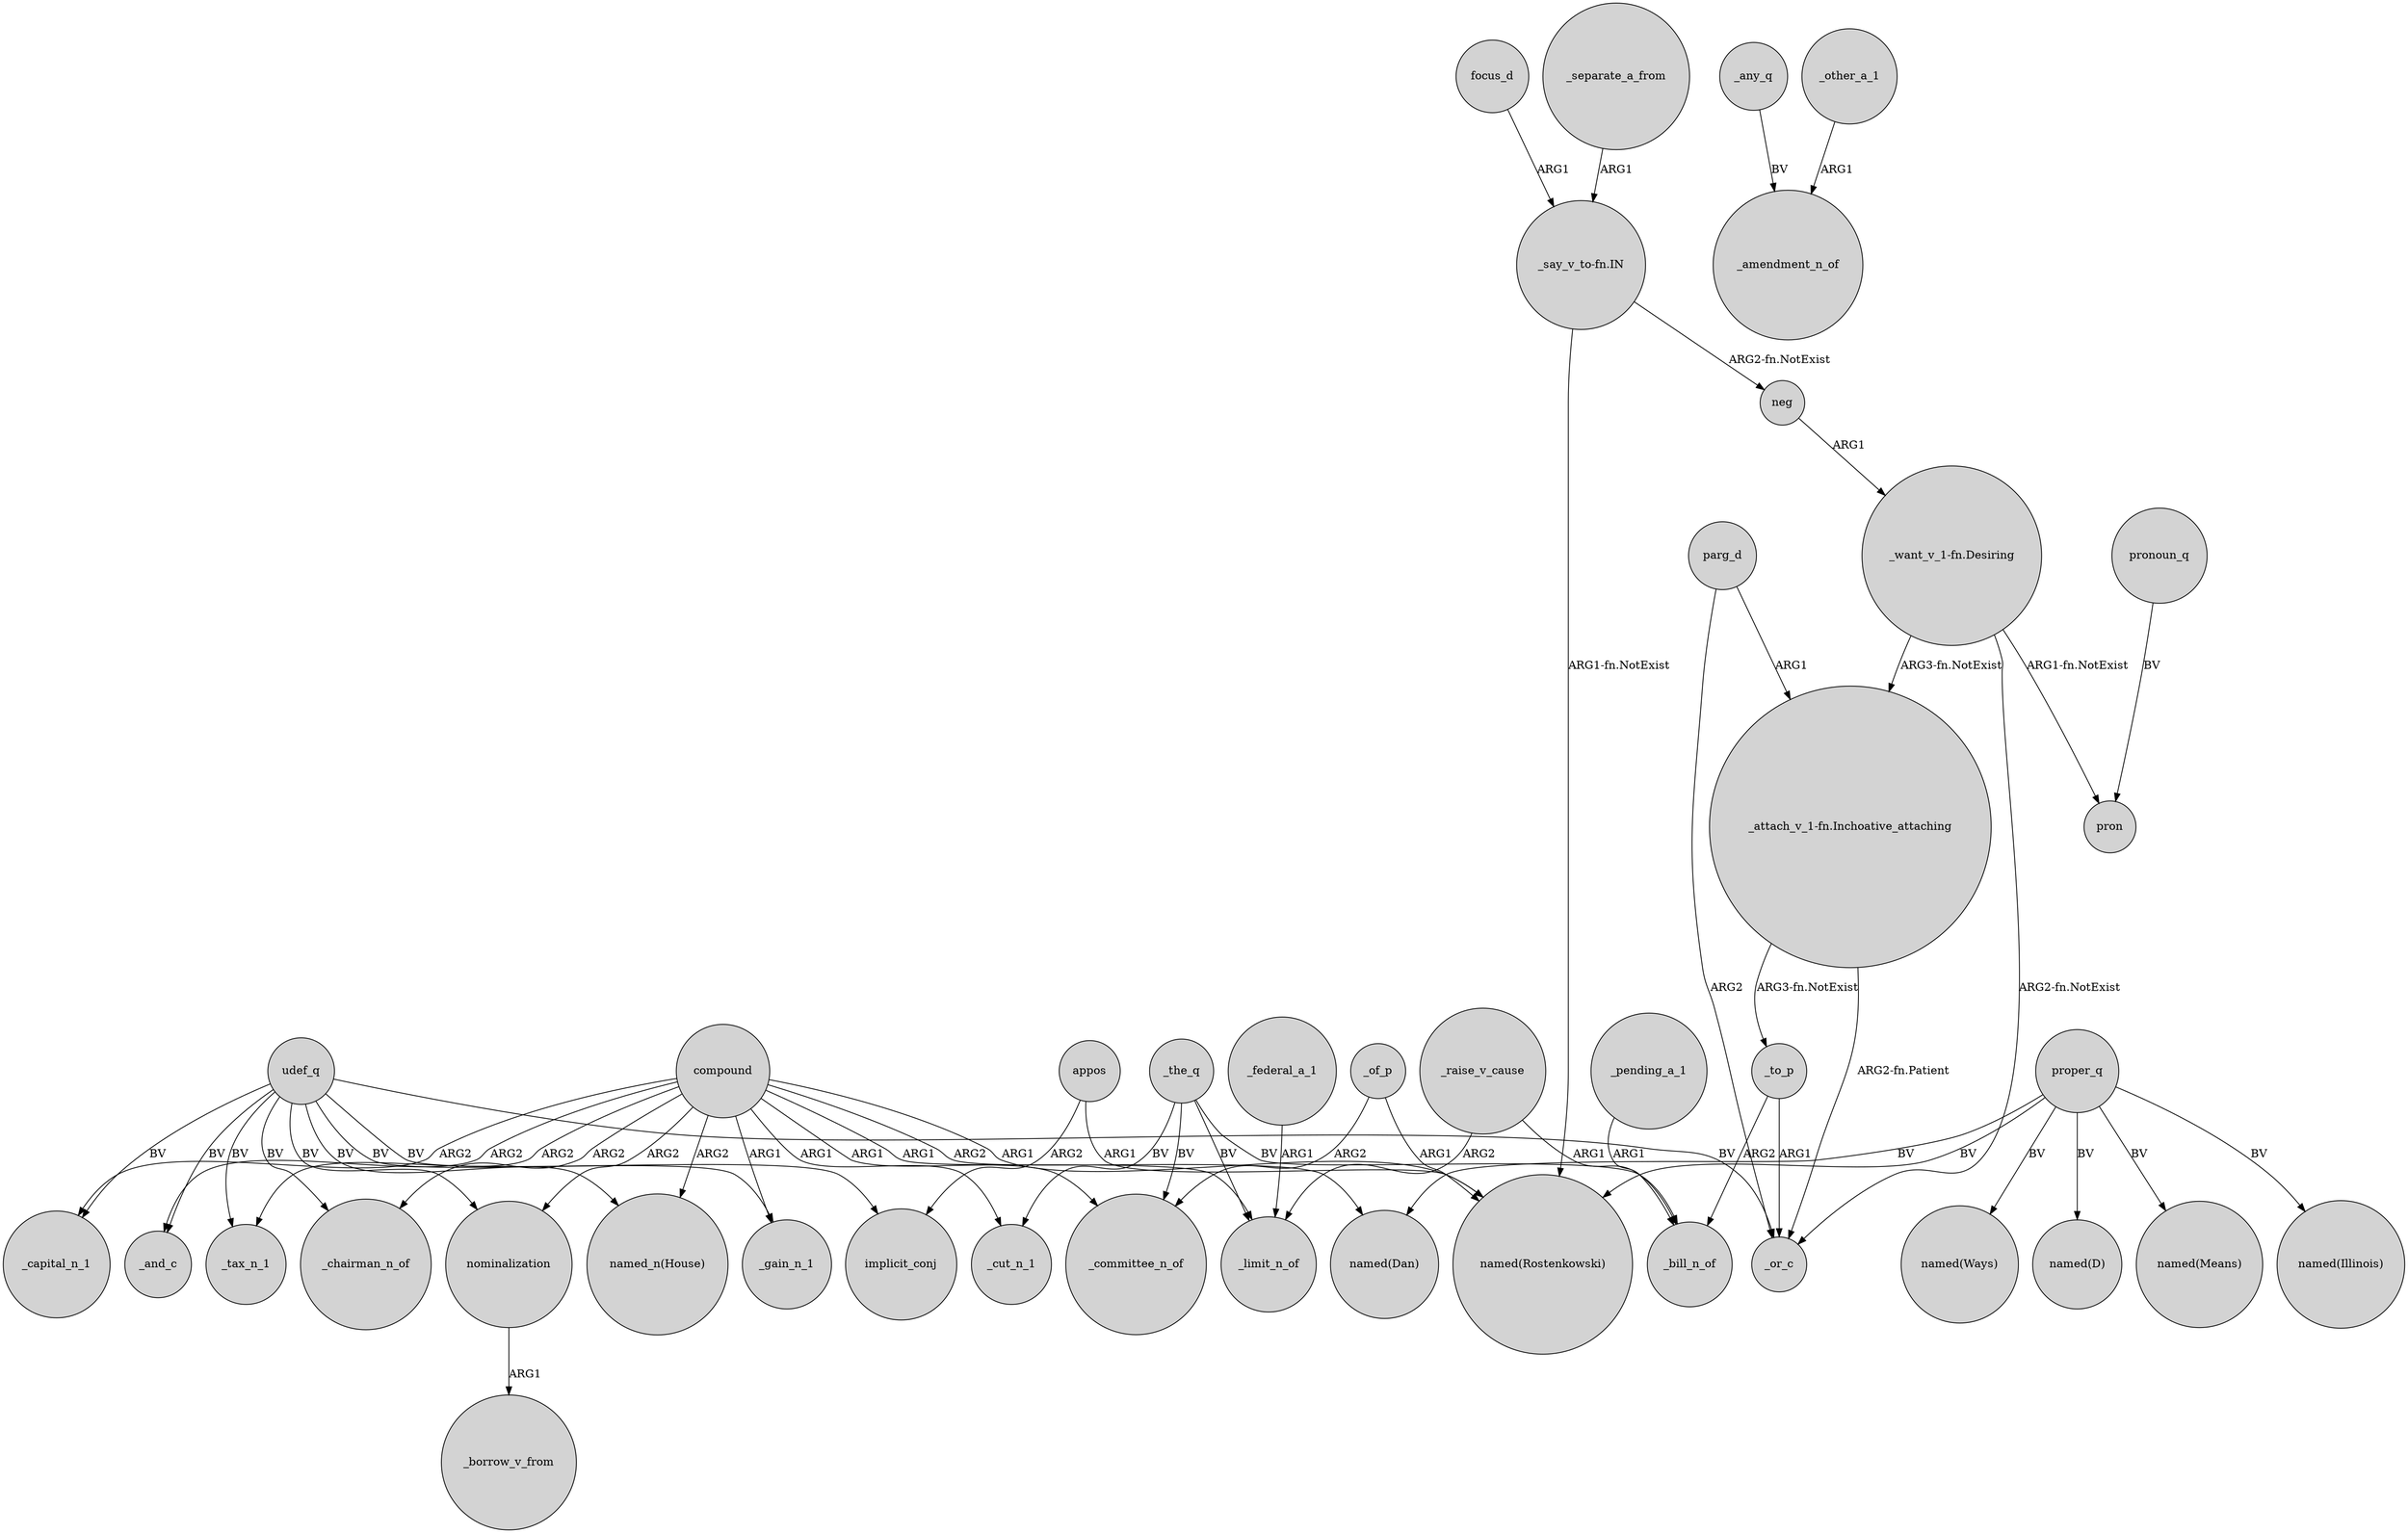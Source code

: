 digraph {
	node [shape=circle style=filled]
	udef_q -> "named_n(House)" [label=BV]
	_the_q -> _bill_n_of [label=BV]
	compound -> _capital_n_1 [label=ARG2]
	_to_p -> _or_c [label=ARG1]
	"_want_v_1-fn.Desiring" -> pron [label="ARG1-fn.NotExist"]
	udef_q -> _gain_n_1 [label=BV]
	"_attach_v_1-fn.Inchoative_attaching" -> _to_p [label="ARG3-fn.NotExist"]
	_any_q -> _amendment_n_of [label=BV]
	"_say_v_to-fn.IN" -> "named(Rostenkowski)" [label="ARG1-fn.NotExist"]
	"_want_v_1-fn.Desiring" -> "_attach_v_1-fn.Inchoative_attaching" [label="ARG3-fn.NotExist"]
	compound -> _limit_n_of [label=ARG1]
	nominalization -> _borrow_v_from [label=ARG1]
	_the_q -> _committee_n_of [label=BV]
	_the_q -> _cut_n_1 [label=BV]
	compound -> nominalization [label=ARG2]
	appos -> implicit_conj [label=ARG2]
	proper_q -> "named(Illinois)" [label=BV]
	_raise_v_cause -> _bill_n_of [label=ARG1]
	_to_p -> _bill_n_of [label=ARG2]
	udef_q -> _or_c [label=BV]
	udef_q -> implicit_conj [label=BV]
	"_attach_v_1-fn.Inchoative_attaching" -> _or_c [label="ARG2-fn.Patient"]
	proper_q -> "named(Dan)" [label=BV]
	proper_q -> "named(Rostenkowski)" [label=BV]
	udef_q -> _chairman_n_of [label=BV]
	focus_d -> "_say_v_to-fn.IN" [label=ARG1]
	parg_d -> "_attach_v_1-fn.Inchoative_attaching" [label=ARG1]
	parg_d -> _or_c [label=ARG2]
	pronoun_q -> pron [label=BV]
	udef_q -> _tax_n_1 [label=BV]
	compound -> _and_c [label=ARG2]
	_other_a_1 -> _amendment_n_of [label=ARG1]
	compound -> _chairman_n_of [label=ARG2]
	compound -> _cut_n_1 [label=ARG1]
	proper_q -> "named(Ways)" [label=BV]
	udef_q -> nominalization [label=BV]
	compound -> "named_n(House)" [label=ARG2]
	compound -> _gain_n_1 [label=ARG1]
	proper_q -> "named(D)" [label=BV]
	appos -> "named(Rostenkowski)" [label=ARG1]
	_federal_a_1 -> _limit_n_of [label=ARG1]
	_separate_a_from -> "_say_v_to-fn.IN" [label=ARG1]
	compound -> _committee_n_of [label=ARG1]
	"_want_v_1-fn.Desiring" -> _or_c [label="ARG2-fn.NotExist"]
	compound -> _tax_n_1 [label=ARG2]
	udef_q -> _and_c [label=BV]
	_of_p -> _committee_n_of [label=ARG2]
	_pending_a_1 -> _bill_n_of [label=ARG1]
	"_say_v_to-fn.IN" -> neg [label="ARG2-fn.NotExist"]
	neg -> "_want_v_1-fn.Desiring" [label=ARG1]
	proper_q -> "named(Means)" [label=BV]
	compound -> "named(Dan)" [label=ARG2]
	_raise_v_cause -> _limit_n_of [label=ARG2]
	_the_q -> _limit_n_of [label=BV]
	compound -> "named(Rostenkowski)" [label=ARG1]
	udef_q -> _capital_n_1 [label=BV]
	_of_p -> "named(Rostenkowski)" [label=ARG1]
}
